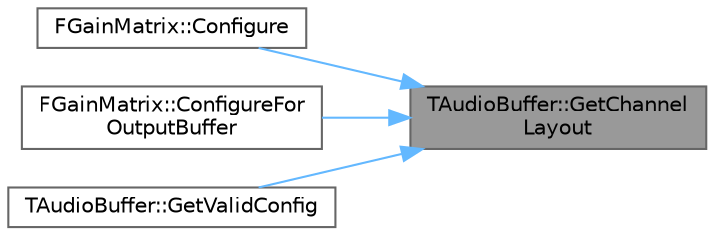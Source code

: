 digraph "TAudioBuffer::GetChannelLayout"
{
 // INTERACTIVE_SVG=YES
 // LATEX_PDF_SIZE
  bgcolor="transparent";
  edge [fontname=Helvetica,fontsize=10,labelfontname=Helvetica,labelfontsize=10];
  node [fontname=Helvetica,fontsize=10,shape=box,height=0.2,width=0.4];
  rankdir="RL";
  Node1 [id="Node000001",label="TAudioBuffer::GetChannel\lLayout",height=0.2,width=0.4,color="gray40", fillcolor="grey60", style="filled", fontcolor="black",tooltip=" "];
  Node1 -> Node2 [id="edge1_Node000001_Node000002",dir="back",color="steelblue1",style="solid",tooltip=" "];
  Node2 [id="Node000002",label="FGainMatrix::Configure",height=0.2,width=0.4,color="grey40", fillcolor="white", style="filled",URL="$d6/d15/classFGainMatrix.html#a25478d4c88ac711ad08542f386c346bd",tooltip=" "];
  Node1 -> Node3 [id="edge2_Node000001_Node000003",dir="back",color="steelblue1",style="solid",tooltip=" "];
  Node3 [id="Node000003",label="FGainMatrix::ConfigureFor\lOutputBuffer",height=0.2,width=0.4,color="grey40", fillcolor="white", style="filled",URL="$d6/d15/classFGainMatrix.html#a69b476bc3b146b3f939d15f1554be177",tooltip=" "];
  Node1 -> Node4 [id="edge3_Node000001_Node000004",dir="back",color="steelblue1",style="solid",tooltip=" "];
  Node4 [id="Node000004",label="TAudioBuffer::GetValidConfig",height=0.2,width=0.4,color="grey40", fillcolor="white", style="filled",URL="$d6/d2f/classTAudioBuffer.html#a363ff32ab4181204a966bf4495d8f2cc",tooltip=" "];
}
